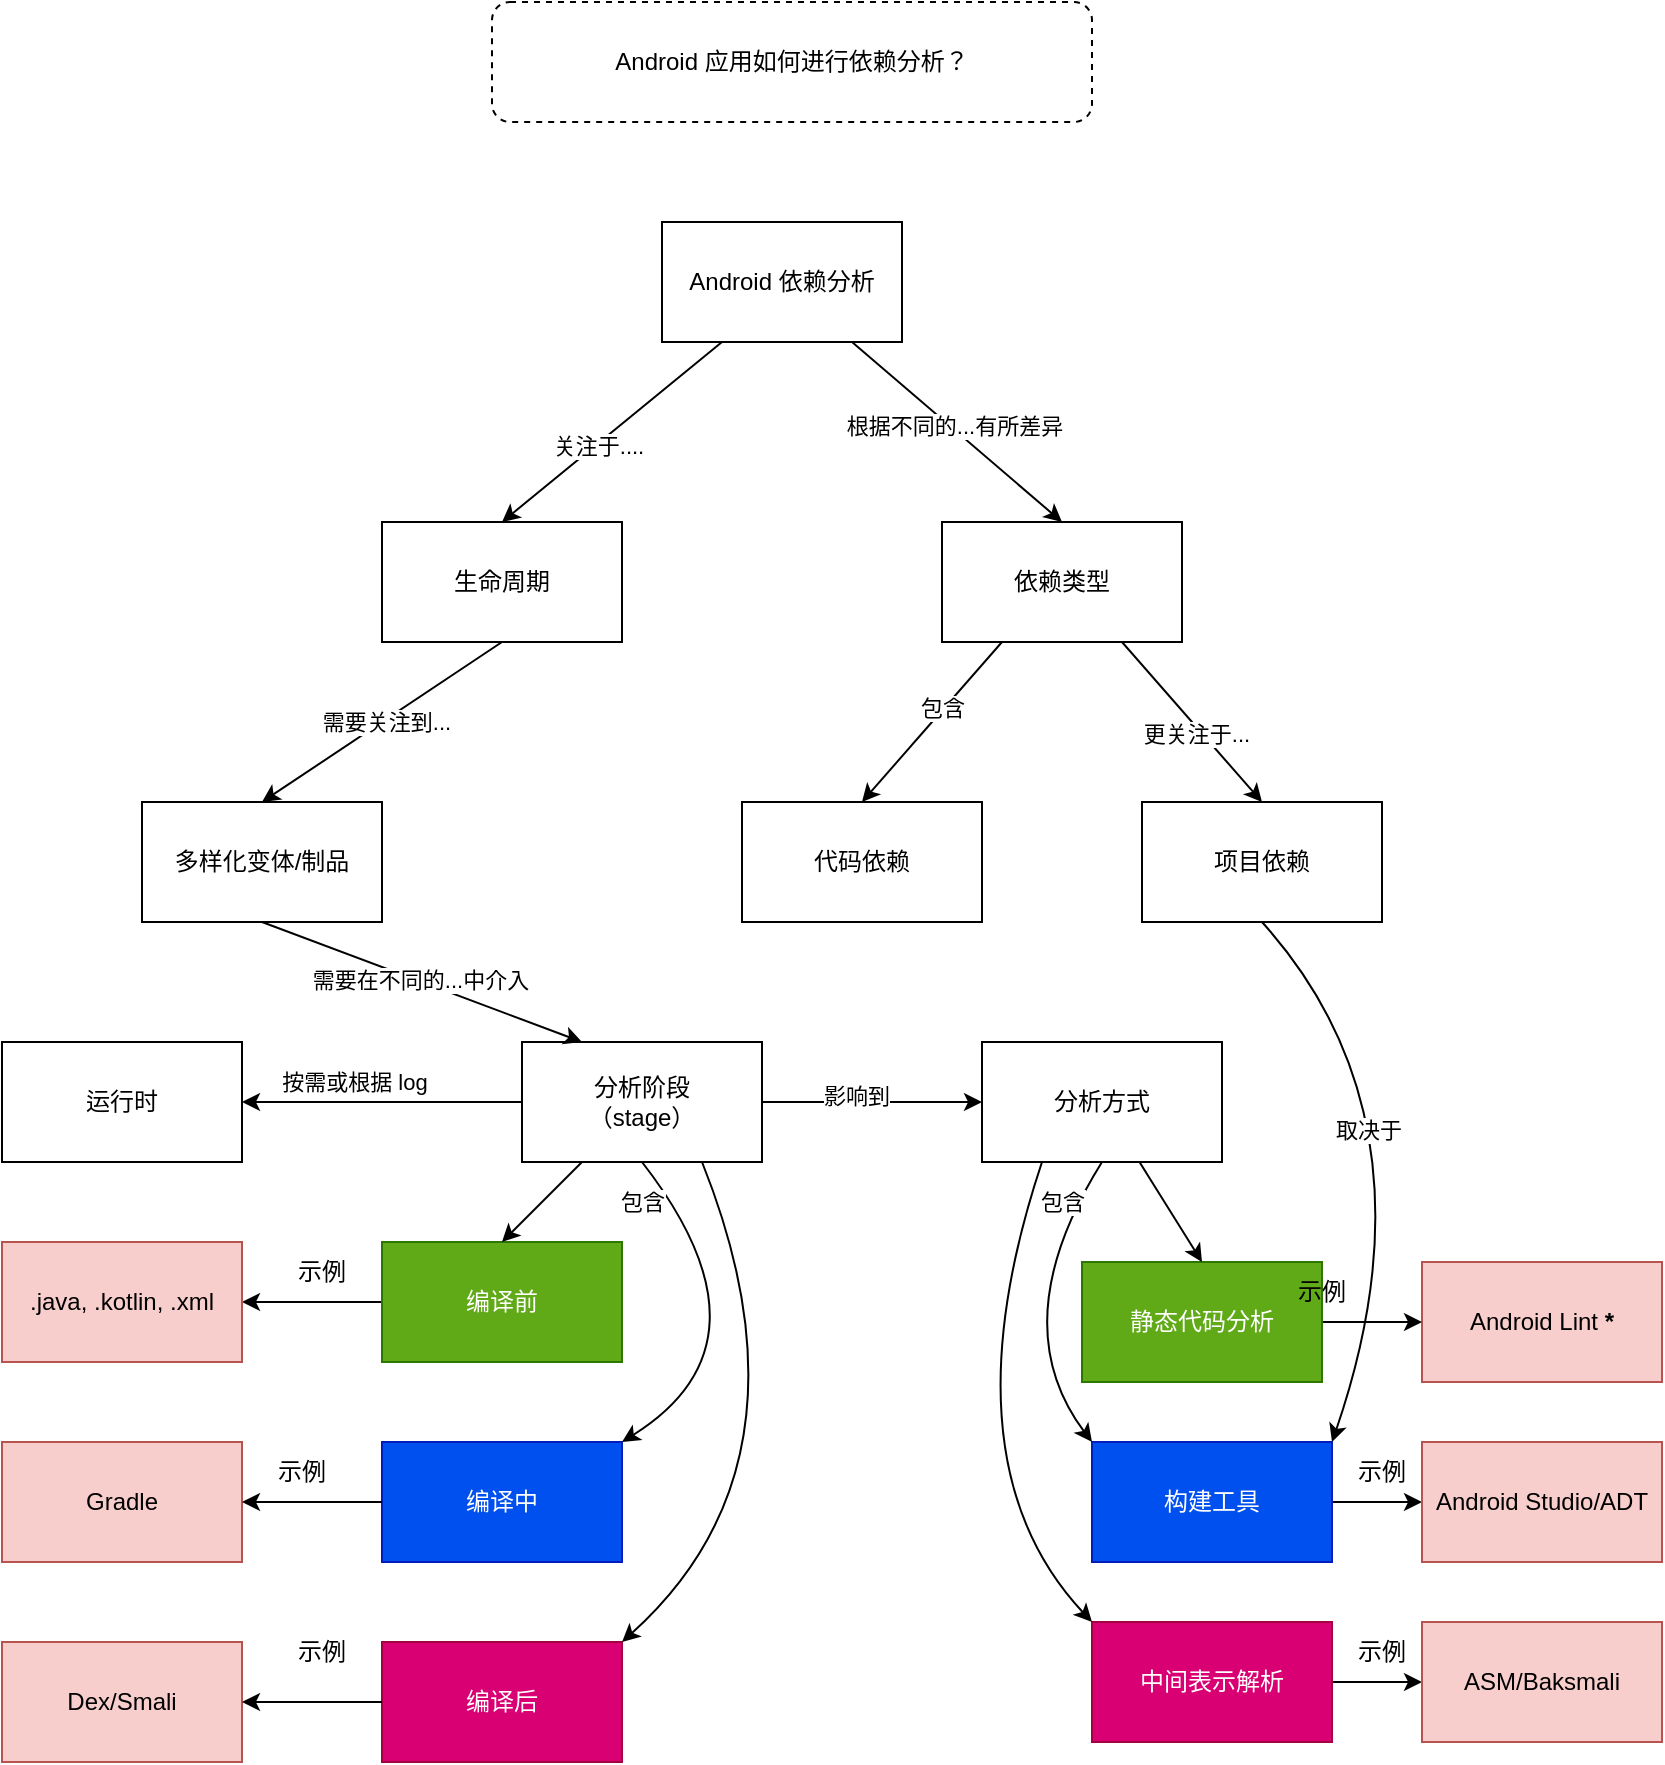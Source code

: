 <mxfile version="20.2.3" type="device"><diagram id="dPtuEXkwlWCLoBi3povn" name="Page-1"><mxGraphModel dx="1530" dy="898" grid="1" gridSize="10" guides="1" tooltips="1" connect="1" arrows="1" fold="1" page="1" pageScale="1" pageWidth="850" pageHeight="1100" math="0" shadow="0"><root><mxCell id="0"/><mxCell id="1" parent="0"/><mxCell id="c829ialIT6bnUCAQVo3g-70" value="Android Lint&amp;nbsp;&lt;b&gt;*&lt;/b&gt;" style="rounded=0;whiteSpace=wrap;html=1;fillColor=#f8cecc;strokeColor=#b85450;" vertex="1" parent="1"><mxGeometry x="720" y="710" width="120" height="60" as="geometry"/></mxCell><mxCell id="c829ialIT6bnUCAQVo3g-19" style="edgeStyle=orthogonalEdgeStyle;rounded=0;orthogonalLoop=1;jettySize=auto;html=1;exitX=1;exitY=0.5;exitDx=0;exitDy=0;" edge="1" parent="1" source="c829ialIT6bnUCAQVo3g-2" target="c829ialIT6bnUCAQVo3g-17"><mxGeometry relative="1" as="geometry"/></mxCell><mxCell id="c829ialIT6bnUCAQVo3g-20" value="影响到" style="edgeLabel;html=1;align=center;verticalAlign=middle;resizable=0;points=[];" vertex="1" connectable="0" parent="c829ialIT6bnUCAQVo3g-19"><mxGeometry x="-0.15" y="3" relative="1" as="geometry"><mxPoint as="offset"/></mxGeometry></mxCell><mxCell id="c829ialIT6bnUCAQVo3g-2" value="分析阶段&lt;br&gt;（stage）" style="rounded=0;whiteSpace=wrap;html=1;" vertex="1" parent="1"><mxGeometry x="270" y="600" width="120" height="60" as="geometry"/></mxCell><mxCell id="c829ialIT6bnUCAQVo3g-62" style="edgeStyle=orthogonalEdgeStyle;curved=1;orthogonalLoop=1;jettySize=auto;html=1;exitX=0;exitY=0.5;exitDx=0;exitDy=0;entryX=1;entryY=0.5;entryDx=0;entryDy=0;strokeWidth=1;" edge="1" parent="1" source="c829ialIT6bnUCAQVo3g-3" target="c829ialIT6bnUCAQVo3g-26"><mxGeometry relative="1" as="geometry"/></mxCell><mxCell id="c829ialIT6bnUCAQVo3g-3" value="编译前" style="rounded=0;whiteSpace=wrap;html=1;fillColor=#60a917;fontColor=#ffffff;strokeColor=#2D7600;" vertex="1" parent="1"><mxGeometry x="200" y="700" width="120" height="60" as="geometry"/></mxCell><mxCell id="c829ialIT6bnUCAQVo3g-4" value="编译中" style="rounded=0;whiteSpace=wrap;html=1;fillColor=#0050ef;fontColor=#ffffff;strokeColor=#001DBC;" vertex="1" parent="1"><mxGeometry x="200" y="800" width="120" height="60" as="geometry"/></mxCell><mxCell id="c829ialIT6bnUCAQVo3g-5" value="编译后" style="rounded=0;whiteSpace=wrap;html=1;fillColor=#d80073;fontColor=#ffffff;strokeColor=#A50040;" vertex="1" parent="1"><mxGeometry x="200" y="900" width="120" height="60" as="geometry"/></mxCell><mxCell id="c829ialIT6bnUCAQVo3g-6" value="运行时" style="rounded=0;whiteSpace=wrap;html=1;" vertex="1" parent="1"><mxGeometry x="10" y="600" width="120" height="60" as="geometry"/></mxCell><mxCell id="c829ialIT6bnUCAQVo3g-75" style="edgeStyle=orthogonalEdgeStyle;curved=1;orthogonalLoop=1;jettySize=auto;html=1;exitX=1;exitY=0.5;exitDx=0;exitDy=0;strokeWidth=1;" edge="1" parent="1" source="c829ialIT6bnUCAQVo3g-8" target="c829ialIT6bnUCAQVo3g-74"><mxGeometry relative="1" as="geometry"/></mxCell><mxCell id="c829ialIT6bnUCAQVo3g-8" value="构建工具" style="rounded=0;whiteSpace=wrap;html=1;fillColor=#0050ef;fontColor=#ffffff;strokeColor=#001DBC;" vertex="1" parent="1"><mxGeometry x="555" y="800" width="120" height="60" as="geometry"/></mxCell><mxCell id="c829ialIT6bnUCAQVo3g-73" style="edgeStyle=orthogonalEdgeStyle;curved=1;orthogonalLoop=1;jettySize=auto;html=1;entryX=0;entryY=0.5;entryDx=0;entryDy=0;strokeWidth=1;" edge="1" parent="1" source="c829ialIT6bnUCAQVo3g-9" target="c829ialIT6bnUCAQVo3g-71"><mxGeometry relative="1" as="geometry"/></mxCell><mxCell id="c829ialIT6bnUCAQVo3g-9" value="中间表示解析" style="rounded=0;whiteSpace=wrap;html=1;fillColor=#d80073;fontColor=#ffffff;strokeColor=#A50040;" vertex="1" parent="1"><mxGeometry x="555" y="890" width="120" height="60" as="geometry"/></mxCell><mxCell id="c829ialIT6bnUCAQVo3g-72" style="edgeStyle=orthogonalEdgeStyle;curved=1;orthogonalLoop=1;jettySize=auto;html=1;exitX=1;exitY=0.5;exitDx=0;exitDy=0;entryX=0;entryY=0.5;entryDx=0;entryDy=0;strokeWidth=1;" edge="1" parent="1" source="c829ialIT6bnUCAQVo3g-10" target="c829ialIT6bnUCAQVo3g-70"><mxGeometry relative="1" as="geometry"/></mxCell><mxCell id="c829ialIT6bnUCAQVo3g-10" value="静态代码分析" style="rounded=0;whiteSpace=wrap;html=1;fillColor=#60a917;fontColor=#ffffff;strokeColor=#2D7600;" vertex="1" parent="1"><mxGeometry x="550" y="710" width="120" height="60" as="geometry"/></mxCell><mxCell id="c829ialIT6bnUCAQVo3g-12" value="" style="endArrow=classic;html=1;rounded=0;exitX=0.25;exitY=1;exitDx=0;exitDy=0;entryX=0.5;entryY=0;entryDx=0;entryDy=0;" edge="1" parent="1" source="c829ialIT6bnUCAQVo3g-2" target="c829ialIT6bnUCAQVo3g-3"><mxGeometry width="50" height="50" relative="1" as="geometry"><mxPoint x="380" y="780" as="sourcePoint"/><mxPoint x="20.0" y="730" as="targetPoint"/></mxGeometry></mxCell><mxCell id="c829ialIT6bnUCAQVo3g-13" value="" style="endArrow=classic;html=1;exitX=0.5;exitY=1;exitDx=0;exitDy=0;entryX=1;entryY=0;entryDx=0;entryDy=0;curved=1;" edge="1" parent="1" source="c829ialIT6bnUCAQVo3g-2" target="c829ialIT6bnUCAQVo3g-4"><mxGeometry width="50" height="50" relative="1" as="geometry"><mxPoint x="230" y="670" as="sourcePoint"/><mxPoint x="30" y="740" as="targetPoint"/><Array as="points"><mxPoint x="400" y="750"/></Array></mxGeometry></mxCell><mxCell id="c829ialIT6bnUCAQVo3g-14" value="" style="endArrow=classic;html=1;exitX=0.75;exitY=1;exitDx=0;exitDy=0;entryX=1;entryY=0;entryDx=0;entryDy=0;curved=1;" edge="1" parent="1" source="c829ialIT6bnUCAQVo3g-2" target="c829ialIT6bnUCAQVo3g-5"><mxGeometry width="50" height="50" relative="1" as="geometry"><mxPoint x="260" y="670" as="sourcePoint"/><mxPoint x="205" y="740" as="targetPoint"/><Array as="points"><mxPoint x="420" y="810"/></Array></mxGeometry></mxCell><mxCell id="c829ialIT6bnUCAQVo3g-15" value="" style="endArrow=classic;html=1;rounded=0;exitX=0;exitY=0.5;exitDx=0;exitDy=0;" edge="1" parent="1" source="c829ialIT6bnUCAQVo3g-2" target="c829ialIT6bnUCAQVo3g-6"><mxGeometry width="50" height="50" relative="1" as="geometry"><mxPoint x="320" y="670" as="sourcePoint"/><mxPoint x="360" y="740" as="targetPoint"/></mxGeometry></mxCell><mxCell id="c829ialIT6bnUCAQVo3g-30" value="按需或根据 log" style="edgeLabel;html=1;align=center;verticalAlign=middle;resizable=0;points=[];" vertex="1" connectable="0" parent="c829ialIT6bnUCAQVo3g-15"><mxGeometry x="-0.358" y="2" relative="1" as="geometry"><mxPoint x="-39" y="-12" as="offset"/></mxGeometry></mxCell><mxCell id="c829ialIT6bnUCAQVo3g-17" value="分析方式" style="rounded=0;whiteSpace=wrap;html=1;" vertex="1" parent="1"><mxGeometry x="500" y="600" width="120" height="60" as="geometry"/></mxCell><mxCell id="c829ialIT6bnUCAQVo3g-21" value="" style="endArrow=classic;html=1;entryX=0.5;entryY=0;entryDx=0;entryDy=0;curved=1;" edge="1" parent="1" source="c829ialIT6bnUCAQVo3g-17" target="c829ialIT6bnUCAQVo3g-10"><mxGeometry width="50" height="50" relative="1" as="geometry"><mxPoint x="350" y="670" as="sourcePoint"/><mxPoint x="520" y="740" as="targetPoint"/></mxGeometry></mxCell><mxCell id="c829ialIT6bnUCAQVo3g-22" value="" style="endArrow=classic;html=1;exitX=0.5;exitY=1;exitDx=0;exitDy=0;entryX=0;entryY=0;entryDx=0;entryDy=0;curved=1;" edge="1" parent="1" source="c829ialIT6bnUCAQVo3g-17" target="c829ialIT6bnUCAQVo3g-8"><mxGeometry width="50" height="50" relative="1" as="geometry"><mxPoint x="850" y="670" as="sourcePoint"/><mxPoint x="700" y="740" as="targetPoint"/><Array as="points"><mxPoint x="510" y="740"/></Array></mxGeometry></mxCell><mxCell id="c829ialIT6bnUCAQVo3g-23" value="" style="endArrow=classic;html=1;exitX=0.25;exitY=1;exitDx=0;exitDy=0;entryX=0;entryY=0;entryDx=0;entryDy=0;curved=1;" edge="1" parent="1" source="c829ialIT6bnUCAQVo3g-17" target="c829ialIT6bnUCAQVo3g-9"><mxGeometry width="50" height="50" relative="1" as="geometry"><mxPoint x="880" y="670" as="sourcePoint"/><mxPoint x="770" y="740" as="targetPoint"/><Array as="points"><mxPoint x="480" y="810"/></Array></mxGeometry></mxCell><mxCell id="c829ialIT6bnUCAQVo3g-24" value="Gradle" style="rounded=0;whiteSpace=wrap;html=1;fillColor=#f8cecc;strokeColor=#b85450;" vertex="1" parent="1"><mxGeometry x="10" y="800" width="120" height="60" as="geometry"/></mxCell><mxCell id="c829ialIT6bnUCAQVo3g-25" value="Dex/Smali" style="rounded=0;whiteSpace=wrap;html=1;fillColor=#f8cecc;strokeColor=#b85450;" vertex="1" parent="1"><mxGeometry x="10" y="900" width="120" height="60" as="geometry"/></mxCell><mxCell id="c829ialIT6bnUCAQVo3g-26" value=".java, .kotlin, .xml" style="rounded=0;whiteSpace=wrap;html=1;fillColor=#f8cecc;strokeColor=#b85450;" vertex="1" parent="1"><mxGeometry x="10" y="700" width="120" height="60" as="geometry"/></mxCell><mxCell id="c829ialIT6bnUCAQVo3g-31" value="包含" style="edgeLabel;html=1;align=center;verticalAlign=middle;resizable=0;points=[];" vertex="1" connectable="0" parent="1"><mxGeometry x="330.0" y="680.002" as="geometry"/></mxCell><mxCell id="c829ialIT6bnUCAQVo3g-34" value="多样化变体/制品" style="rounded=0;whiteSpace=wrap;html=1;" vertex="1" parent="1"><mxGeometry x="80" y="480" width="120" height="60" as="geometry"/></mxCell><mxCell id="c829ialIT6bnUCAQVo3g-35" value="" style="endArrow=classic;html=1;rounded=0;exitX=0.5;exitY=1;exitDx=0;exitDy=0;entryX=0.25;entryY=0;entryDx=0;entryDy=0;" edge="1" parent="1" source="c829ialIT6bnUCAQVo3g-34" target="c829ialIT6bnUCAQVo3g-2"><mxGeometry width="50" height="50" relative="1" as="geometry"><mxPoint x="320" y="670" as="sourcePoint"/><mxPoint x="360" y="740" as="targetPoint"/></mxGeometry></mxCell><mxCell id="c829ialIT6bnUCAQVo3g-36" value="需要在不同的...中介入" style="edgeLabel;html=1;align=center;verticalAlign=middle;resizable=0;points=[];" vertex="1" connectable="0" parent="c829ialIT6bnUCAQVo3g-35"><mxGeometry x="-0.02" y="1" relative="1" as="geometry"><mxPoint as="offset"/></mxGeometry></mxCell><mxCell id="c829ialIT6bnUCAQVo3g-37" value="生命周期" style="rounded=0;whiteSpace=wrap;html=1;" vertex="1" parent="1"><mxGeometry x="200" y="340" width="120" height="60" as="geometry"/></mxCell><mxCell id="c829ialIT6bnUCAQVo3g-39" value="" style="endArrow=classic;html=1;rounded=0;exitX=0.5;exitY=1;exitDx=0;exitDy=0;entryX=0.5;entryY=0;entryDx=0;entryDy=0;" edge="1" parent="1" source="c829ialIT6bnUCAQVo3g-37" target="c829ialIT6bnUCAQVo3g-34"><mxGeometry width="50" height="50" relative="1" as="geometry"><mxPoint x="150" y="520" as="sourcePoint"/><mxPoint x="260" y="610" as="targetPoint"/></mxGeometry></mxCell><mxCell id="c829ialIT6bnUCAQVo3g-40" value="需要关注到..." style="edgeLabel;html=1;align=center;verticalAlign=middle;resizable=0;points=[];" vertex="1" connectable="0" parent="c829ialIT6bnUCAQVo3g-39"><mxGeometry x="-0.02" y="1" relative="1" as="geometry"><mxPoint as="offset"/></mxGeometry></mxCell><mxCell id="c829ialIT6bnUCAQVo3g-41" value="Android 应用如何进行依赖分析？" style="rounded=1;whiteSpace=wrap;html=1;dashed=1;" vertex="1" parent="1"><mxGeometry x="255" y="80" width="300" height="60" as="geometry"/></mxCell><mxCell id="c829ialIT6bnUCAQVo3g-42" value="Android 依赖分析" style="rounded=0;whiteSpace=wrap;html=1;" vertex="1" parent="1"><mxGeometry x="340" y="190" width="120" height="60" as="geometry"/></mxCell><mxCell id="c829ialIT6bnUCAQVo3g-43" value="" style="endArrow=classic;html=1;rounded=0;exitX=0.25;exitY=1;exitDx=0;exitDy=0;entryX=0.5;entryY=0;entryDx=0;entryDy=0;" edge="1" parent="1" source="c829ialIT6bnUCAQVo3g-42" target="c829ialIT6bnUCAQVo3g-37"><mxGeometry width="50" height="50" relative="1" as="geometry"><mxPoint x="480" y="470" as="sourcePoint"/><mxPoint x="530" y="420" as="targetPoint"/></mxGeometry></mxCell><mxCell id="c829ialIT6bnUCAQVo3g-55" value="关注于...." style="edgeLabel;html=1;align=center;verticalAlign=middle;resizable=0;points=[];" vertex="1" connectable="0" parent="c829ialIT6bnUCAQVo3g-43"><mxGeometry x="0.142" y="1" relative="1" as="geometry"><mxPoint as="offset"/></mxGeometry></mxCell><mxCell id="c829ialIT6bnUCAQVo3g-44" value="依赖类型" style="rounded=0;whiteSpace=wrap;html=1;" vertex="1" parent="1"><mxGeometry x="480" y="340" width="120" height="60" as="geometry"/></mxCell><mxCell id="c829ialIT6bnUCAQVo3g-46" value="项目依赖" style="rounded=0;whiteSpace=wrap;html=1;" vertex="1" parent="1"><mxGeometry x="580" y="480" width="120" height="60" as="geometry"/></mxCell><mxCell id="c829ialIT6bnUCAQVo3g-48" value="代码依赖" style="rounded=0;whiteSpace=wrap;html=1;" vertex="1" parent="1"><mxGeometry x="380" y="480" width="120" height="60" as="geometry"/></mxCell><mxCell id="c829ialIT6bnUCAQVo3g-49" value="" style="endArrow=classic;html=1;exitX=0.5;exitY=1;exitDx=0;exitDy=0;entryX=1;entryY=0;entryDx=0;entryDy=0;curved=1;" edge="1" parent="1" source="c829ialIT6bnUCAQVo3g-46" target="c829ialIT6bnUCAQVo3g-8"><mxGeometry width="50" height="50" relative="1" as="geometry"><mxPoint x="880" y="670" as="sourcePoint"/><mxPoint x="840" y="670" as="targetPoint"/><Array as="points"><mxPoint x="730" y="640"/></Array></mxGeometry></mxCell><mxCell id="c829ialIT6bnUCAQVo3g-81" value="取决于" style="edgeLabel;html=1;align=center;verticalAlign=middle;resizable=0;points=[];" vertex="1" connectable="0" parent="c829ialIT6bnUCAQVo3g-49"><mxGeometry x="-0.264" y="-30" relative="1" as="geometry"><mxPoint as="offset"/></mxGeometry></mxCell><mxCell id="c829ialIT6bnUCAQVo3g-51" value="" style="endArrow=classic;html=1;rounded=0;exitX=0.25;exitY=1;exitDx=0;exitDy=0;entryX=0.5;entryY=0;entryDx=0;entryDy=0;" edge="1" parent="1" source="c829ialIT6bnUCAQVo3g-44" target="c829ialIT6bnUCAQVo3g-48"><mxGeometry width="50" height="50" relative="1" as="geometry"><mxPoint x="600" y="550" as="sourcePoint"/><mxPoint x="650" y="500" as="targetPoint"/></mxGeometry></mxCell><mxCell id="c829ialIT6bnUCAQVo3g-69" value="包含" style="edgeLabel;html=1;align=center;verticalAlign=middle;resizable=0;points=[];" vertex="1" connectable="0" parent="c829ialIT6bnUCAQVo3g-51"><mxGeometry x="-0.145" y="-1" relative="1" as="geometry"><mxPoint y="-1" as="offset"/></mxGeometry></mxCell><mxCell id="c829ialIT6bnUCAQVo3g-52" value="" style="endArrow=classic;html=1;rounded=0;exitX=0.75;exitY=1;exitDx=0;exitDy=0;entryX=0.5;entryY=0;entryDx=0;entryDy=0;" edge="1" parent="1" source="c829ialIT6bnUCAQVo3g-44" target="c829ialIT6bnUCAQVo3g-46"><mxGeometry width="50" height="50" relative="1" as="geometry"><mxPoint x="514.12" y="409.04" as="sourcePoint"/><mxPoint x="450" y="490" as="targetPoint"/></mxGeometry></mxCell><mxCell id="c829ialIT6bnUCAQVo3g-68" value="更关注于..." style="edgeLabel;html=1;align=center;verticalAlign=middle;resizable=0;points=[];" vertex="1" connectable="0" parent="c829ialIT6bnUCAQVo3g-52"><mxGeometry x="0.105" y="-2" relative="1" as="geometry"><mxPoint as="offset"/></mxGeometry></mxCell><mxCell id="c829ialIT6bnUCAQVo3g-53" value="" style="endArrow=classic;html=1;rounded=0;entryX=0.5;entryY=0;entryDx=0;entryDy=0;" edge="1" parent="1" source="c829ialIT6bnUCAQVo3g-42" target="c829ialIT6bnUCAQVo3g-44"><mxGeometry width="50" height="50" relative="1" as="geometry"><mxPoint x="580" y="410" as="sourcePoint"/><mxPoint x="650" y="490" as="targetPoint"/></mxGeometry></mxCell><mxCell id="c829ialIT6bnUCAQVo3g-54" value="根据不同的...有所差异" style="edgeLabel;html=1;align=center;verticalAlign=middle;resizable=0;points=[];" vertex="1" connectable="0" parent="c829ialIT6bnUCAQVo3g-53"><mxGeometry x="-0.056" y="1" relative="1" as="geometry"><mxPoint as="offset"/></mxGeometry></mxCell><mxCell id="c829ialIT6bnUCAQVo3g-59" value="包含" style="edgeLabel;html=1;align=center;verticalAlign=middle;resizable=0;points=[];" vertex="1" connectable="0" parent="1"><mxGeometry x="540.0" y="680.002" as="geometry"/></mxCell><mxCell id="c829ialIT6bnUCAQVo3g-63" style="edgeStyle=orthogonalEdgeStyle;curved=1;orthogonalLoop=1;jettySize=auto;html=1;exitX=0;exitY=0.5;exitDx=0;exitDy=0;strokeWidth=1;" edge="1" parent="1" source="c829ialIT6bnUCAQVo3g-4" target="c829ialIT6bnUCAQVo3g-24"><mxGeometry relative="1" as="geometry"><mxPoint x="210.0" y="740" as="sourcePoint"/><mxPoint x="140" y="740" as="targetPoint"/></mxGeometry></mxCell><mxCell id="c829ialIT6bnUCAQVo3g-64" style="edgeStyle=orthogonalEdgeStyle;curved=1;orthogonalLoop=1;jettySize=auto;html=1;exitX=0;exitY=0.5;exitDx=0;exitDy=0;strokeWidth=1;entryX=1;entryY=0.5;entryDx=0;entryDy=0;" edge="1" parent="1" source="c829ialIT6bnUCAQVo3g-5" target="c829ialIT6bnUCAQVo3g-25"><mxGeometry relative="1" as="geometry"><mxPoint x="210.0" y="840" as="sourcePoint"/><mxPoint x="140" y="840" as="targetPoint"/></mxGeometry></mxCell><mxCell id="c829ialIT6bnUCAQVo3g-65" value="示例" style="text;html=1;strokeColor=none;fillColor=none;align=center;verticalAlign=middle;whiteSpace=wrap;rounded=0;dashed=1;" vertex="1" parent="1"><mxGeometry x="140" y="700" width="60" height="30" as="geometry"/></mxCell><mxCell id="c829ialIT6bnUCAQVo3g-66" value="示例" style="text;html=1;strokeColor=none;fillColor=none;align=center;verticalAlign=middle;whiteSpace=wrap;rounded=0;dashed=1;" vertex="1" parent="1"><mxGeometry x="130" y="800" width="60" height="30" as="geometry"/></mxCell><mxCell id="c829ialIT6bnUCAQVo3g-67" value="示例" style="text;html=1;strokeColor=none;fillColor=none;align=center;verticalAlign=middle;whiteSpace=wrap;rounded=0;dashed=1;" vertex="1" parent="1"><mxGeometry x="140" y="890" width="60" height="30" as="geometry"/></mxCell><mxCell id="c829ialIT6bnUCAQVo3g-71" value="ASM/Baksmali" style="rounded=0;whiteSpace=wrap;html=1;fillColor=#f8cecc;strokeColor=#b85450;" vertex="1" parent="1"><mxGeometry x="720" y="890" width="120" height="60" as="geometry"/></mxCell><mxCell id="c829ialIT6bnUCAQVo3g-74" value="Android Studio/ADT" style="rounded=0;whiteSpace=wrap;html=1;fillColor=#f8cecc;strokeColor=#b85450;" vertex="1" parent="1"><mxGeometry x="720" y="800" width="120" height="60" as="geometry"/></mxCell><mxCell id="c829ialIT6bnUCAQVo3g-76" value="示例" style="text;html=1;strokeColor=none;fillColor=none;align=center;verticalAlign=middle;whiteSpace=wrap;rounded=0;dashed=1;" vertex="1" parent="1"><mxGeometry x="670" y="890" width="60" height="30" as="geometry"/></mxCell><mxCell id="c829ialIT6bnUCAQVo3g-77" value="示例" style="text;html=1;strokeColor=none;fillColor=none;align=center;verticalAlign=middle;whiteSpace=wrap;rounded=0;dashed=1;" vertex="1" parent="1"><mxGeometry x="670" y="800" width="60" height="30" as="geometry"/></mxCell><mxCell id="c829ialIT6bnUCAQVo3g-78" value="示例" style="text;html=1;strokeColor=none;fillColor=none;align=center;verticalAlign=middle;whiteSpace=wrap;rounded=0;dashed=1;" vertex="1" parent="1"><mxGeometry x="640" y="710" width="60" height="30" as="geometry"/></mxCell></root></mxGraphModel></diagram></mxfile>